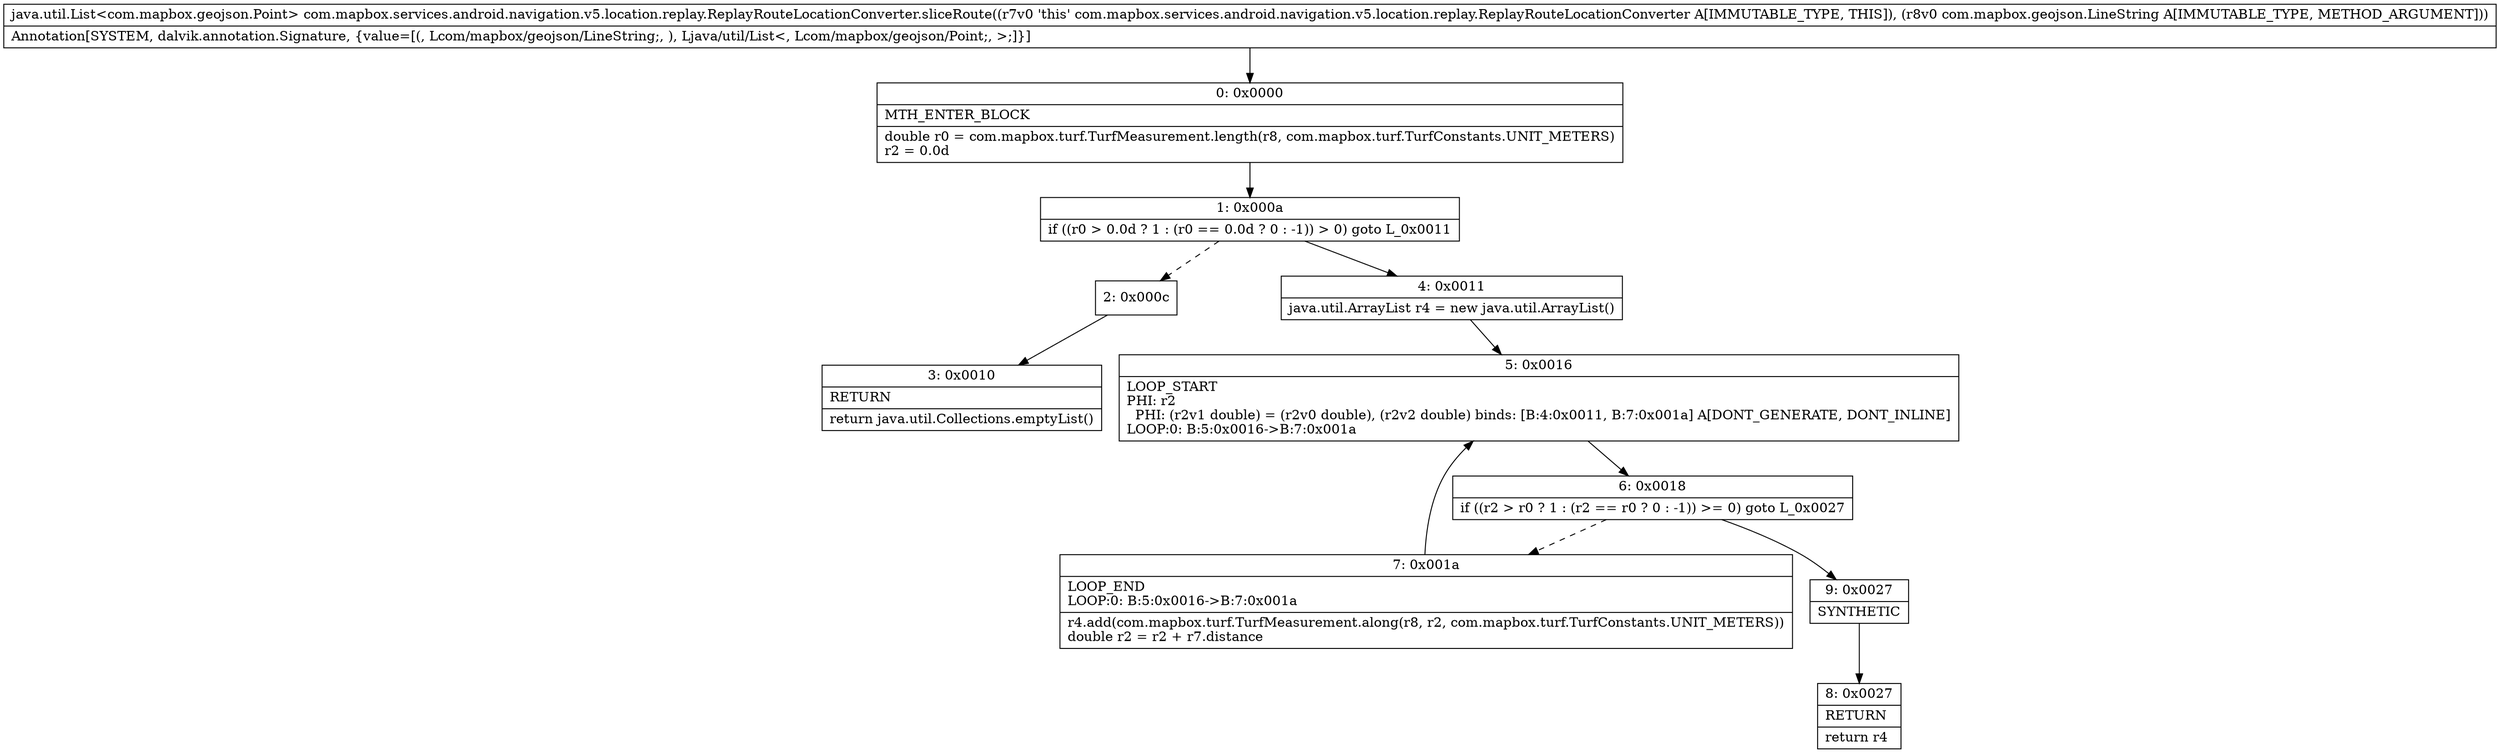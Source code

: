 digraph "CFG forcom.mapbox.services.android.navigation.v5.location.replay.ReplayRouteLocationConverter.sliceRoute(Lcom\/mapbox\/geojson\/LineString;)Ljava\/util\/List;" {
Node_0 [shape=record,label="{0\:\ 0x0000|MTH_ENTER_BLOCK\l|double r0 = com.mapbox.turf.TurfMeasurement.length(r8, com.mapbox.turf.TurfConstants.UNIT_METERS)\lr2 = 0.0d\l}"];
Node_1 [shape=record,label="{1\:\ 0x000a|if ((r0 \> 0.0d ? 1 : (r0 == 0.0d ? 0 : \-1)) \> 0) goto L_0x0011\l}"];
Node_2 [shape=record,label="{2\:\ 0x000c}"];
Node_3 [shape=record,label="{3\:\ 0x0010|RETURN\l|return java.util.Collections.emptyList()\l}"];
Node_4 [shape=record,label="{4\:\ 0x0011|java.util.ArrayList r4 = new java.util.ArrayList()\l}"];
Node_5 [shape=record,label="{5\:\ 0x0016|LOOP_START\lPHI: r2 \l  PHI: (r2v1 double) = (r2v0 double), (r2v2 double) binds: [B:4:0x0011, B:7:0x001a] A[DONT_GENERATE, DONT_INLINE]\lLOOP:0: B:5:0x0016\-\>B:7:0x001a\l}"];
Node_6 [shape=record,label="{6\:\ 0x0018|if ((r2 \> r0 ? 1 : (r2 == r0 ? 0 : \-1)) \>= 0) goto L_0x0027\l}"];
Node_7 [shape=record,label="{7\:\ 0x001a|LOOP_END\lLOOP:0: B:5:0x0016\-\>B:7:0x001a\l|r4.add(com.mapbox.turf.TurfMeasurement.along(r8, r2, com.mapbox.turf.TurfConstants.UNIT_METERS))\ldouble r2 = r2 + r7.distance\l}"];
Node_8 [shape=record,label="{8\:\ 0x0027|RETURN\l|return r4\l}"];
Node_9 [shape=record,label="{9\:\ 0x0027|SYNTHETIC\l}"];
MethodNode[shape=record,label="{java.util.List\<com.mapbox.geojson.Point\> com.mapbox.services.android.navigation.v5.location.replay.ReplayRouteLocationConverter.sliceRoute((r7v0 'this' com.mapbox.services.android.navigation.v5.location.replay.ReplayRouteLocationConverter A[IMMUTABLE_TYPE, THIS]), (r8v0 com.mapbox.geojson.LineString A[IMMUTABLE_TYPE, METHOD_ARGUMENT]))  | Annotation[SYSTEM, dalvik.annotation.Signature, \{value=[(, Lcom\/mapbox\/geojson\/LineString;, ), Ljava\/util\/List\<, Lcom\/mapbox\/geojson\/Point;, \>;]\}]\l}"];
MethodNode -> Node_0;
Node_0 -> Node_1;
Node_1 -> Node_2[style=dashed];
Node_1 -> Node_4;
Node_2 -> Node_3;
Node_4 -> Node_5;
Node_5 -> Node_6;
Node_6 -> Node_7[style=dashed];
Node_6 -> Node_9;
Node_7 -> Node_5;
Node_9 -> Node_8;
}

